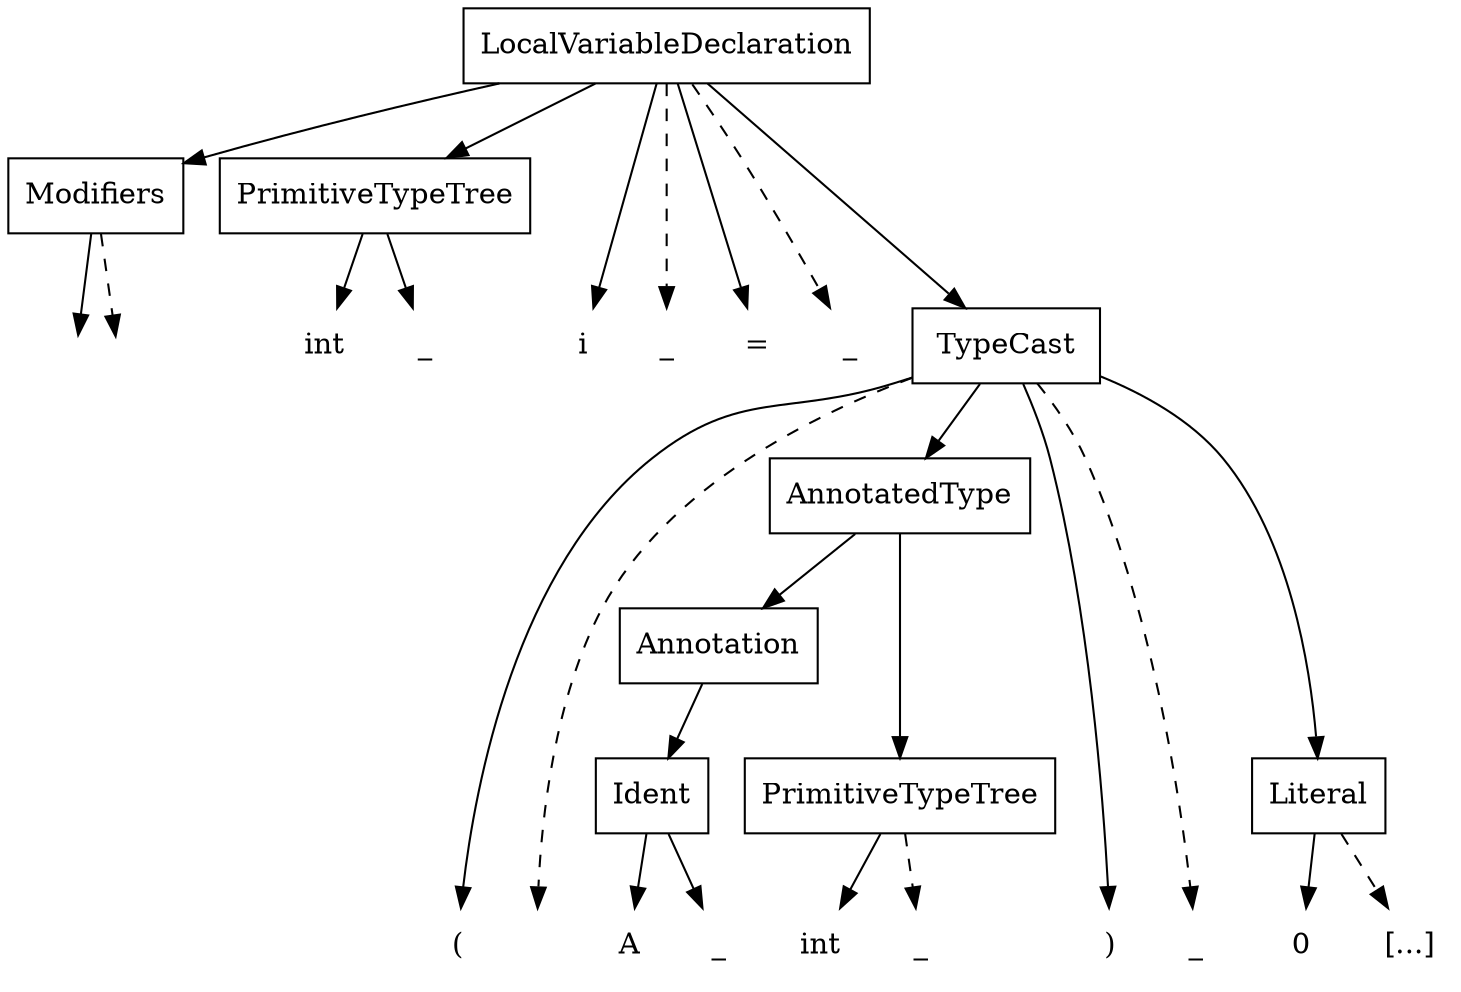 strict digraph {
graph [ordering=out]

TypeCast [shape=box,width=1.25]
AnnotatedType [shape=box]
Annotation [shape=box]
Ident [shape=box]
PrimitiveTypeTree [shape=box]
e1 [shape=plaintext,label="",width=0.0]
e2 [shape=plaintext,label="",width=0.0]
e3 [shape=plaintext,label="",width=0.0]
b1 [shape=plaintext,label="_",width=0.0]
b2 [shape=plaintext,label="_",width=0.0]
b3 [shape=plaintext,label="_",width=0.0]
b4 [shape=plaintext,label="_",width=0.0]
b5 [shape=plaintext,label="_",width=0.0]
b6 [shape=plaintext,label="_",width=0.0]
d [shape=box,label=LocalVariableDeclaration]
m [shape=box,label=Modifiers]
t [shape=box,label=PrimitiveTypeTree]
l [shape=box,label=Literal]
i [shape=plaintext,width=0.0]
i1 [shape=plaintext,label=int,width=0.0]
i2 [shape=plaintext,label=int,width=0.0]
p1 [shape=plaintext,label="(",width=0.0]
p2 [shape=plaintext,label=")",width=0.0]
a [shape=plaintext,label="A",width=0.0]
z [shape=plaintext,label="0",width=0.0]
q [shape=plaintext,label="=",width=0.0]
y [shape=plaintext,label="[...]",width=0.0]

subgraph {rank=same;e1;e2;i1;b1;i;b2;q;b3;TypeCast}
subgraph {rank=sink;e3;b4;b5;b6;i2;p1;p2;a;z;y}

d -> {m, t}
m -> e1
m -> e2 [style=dashed]
t -> i1
t -> b1
d -> i
d -> b2 [style=dashed]
d -> q
d -> b3 [style=dashed]
d -> TypeCast -> p1
TypeCast -> e3 [style=dashed]
TypeCast -> AnnotatedType
AnnotatedType -> {Annotation, PrimitiveTypeTree}
Annotation -> Ident -> a
Ident -> b4
PrimitiveTypeTree -> i2
PrimitiveTypeTree -> b5 [style = dashed]
l -> z
l -> y [style=dashed]
TypeCast -> p2
TypeCast -> b6 [style=dashed]
TypeCast -> l
}
